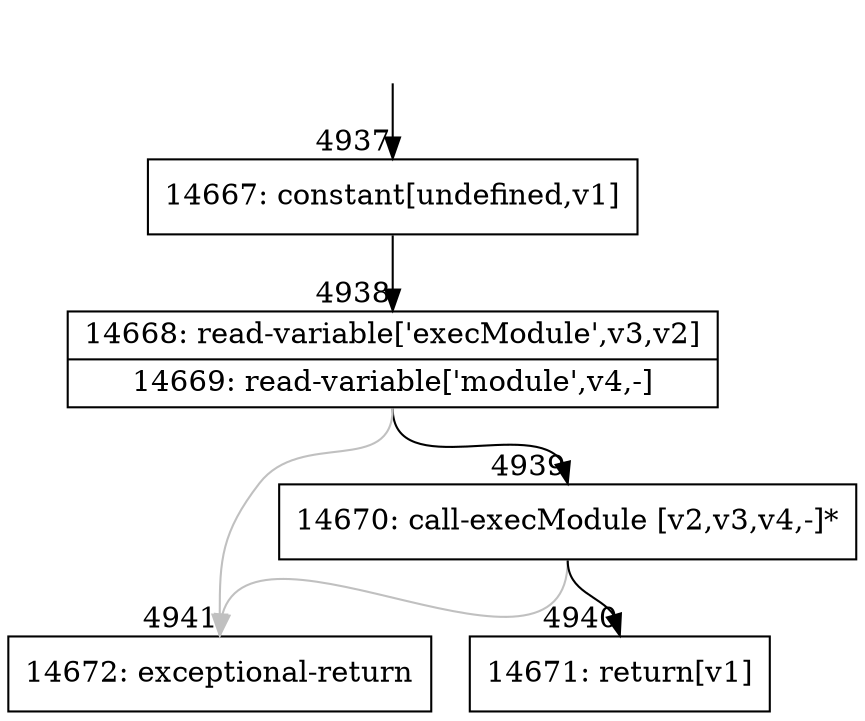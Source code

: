 digraph {
rankdir="TD"
BB_entry355[shape=none,label=""];
BB_entry355 -> BB4937 [tailport=s, headport=n, headlabel="    4937"]
BB4937 [shape=record label="{14667: constant[undefined,v1]}" ] 
BB4937 -> BB4938 [tailport=s, headport=n, headlabel="      4938"]
BB4938 [shape=record label="{14668: read-variable['execModule',v3,v2]|14669: read-variable['module',v4,-]}" ] 
BB4938 -> BB4939 [tailport=s, headport=n, headlabel="      4939"]
BB4938 -> BB4941 [tailport=s, headport=n, color=gray, headlabel="      4941"]
BB4939 [shape=record label="{14670: call-execModule [v2,v3,v4,-]*}" ] 
BB4939 -> BB4940 [tailport=s, headport=n, headlabel="      4940"]
BB4939 -> BB4941 [tailport=s, headport=n, color=gray]
BB4940 [shape=record label="{14671: return[v1]}" ] 
BB4941 [shape=record label="{14672: exceptional-return}" ] 
//#$~ 6883
}
